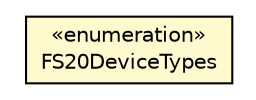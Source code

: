 #!/usr/local/bin/dot
#
# Class diagram 
# Generated by UMLGraph version R5_6-24-gf6e263 (http://www.umlgraph.org/)
#

digraph G {
	edge [fontname="Helvetica",fontsize=10,labelfontname="Helvetica",labelfontsize=10];
	node [fontname="Helvetica",fontsize=10,shape=plaintext];
	nodesep=0.25;
	ranksep=0.5;
	// org.universAAL.lddi.fs20.devicemodel.FS20DeviceTypes
	c4012457 [label=<<table title="org.universAAL.lddi.fs20.devicemodel.FS20DeviceTypes" border="0" cellborder="1" cellspacing="0" cellpadding="2" port="p" bgcolor="lemonChiffon" href="./FS20DeviceTypes.html">
		<tr><td><table border="0" cellspacing="0" cellpadding="1">
<tr><td align="center" balign="center"> &#171;enumeration&#187; </td></tr>
<tr><td align="center" balign="center"> FS20DeviceTypes </td></tr>
		</table></td></tr>
		</table>>, URL="./FS20DeviceTypes.html", fontname="Helvetica", fontcolor="black", fontsize=10.0];
}

